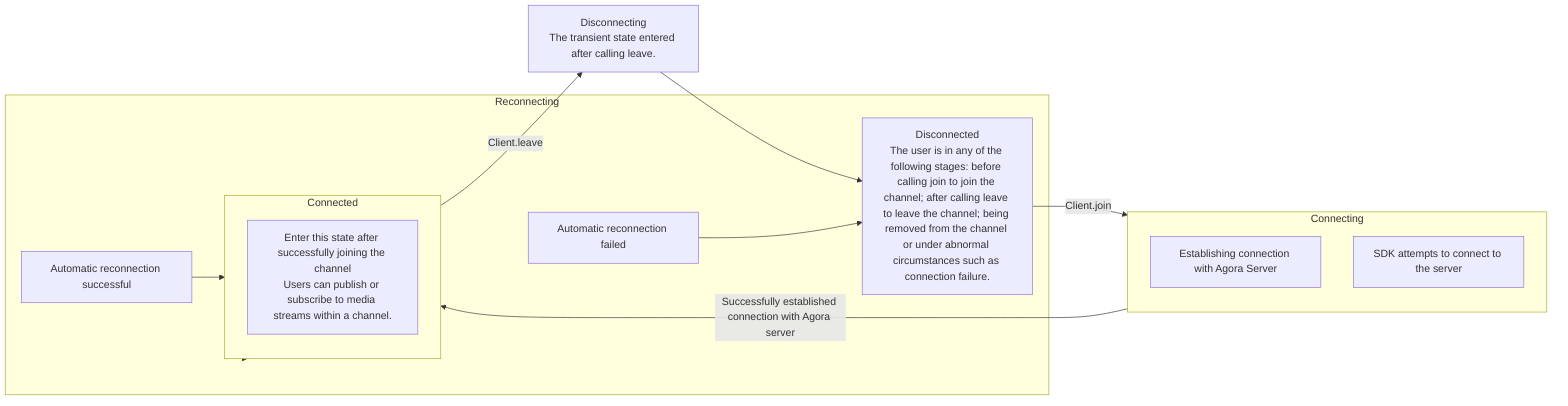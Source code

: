 flowchart LR
    Disconnected["Disconnected<br/>The user is in any of the following stages: before calling join to join the channel; after calling leave to leave the channel; being removed from the channel or under abnormal circumstances such as connection failure."] -->|Client.join| Connecting
    subgraph Connecting["Connecting"]
        EstablishingConnection["Establishing connection with Agora Server"]
        SDKConnection["SDK attempts to connect to the server"]
    end
    Connecting -->|Successfully established connection with Agora server| Connected
    subgraph Connected["Connected"]
      Connected_Info["Enter this state after successfully joining the channel<br/>Users can publish or subscribe to media streams within a channel."]
    end
    Connected -->|Client.leave| Disconnecting
    Disconnecting["Disconnecting<br/>The transient state entered after calling leave."] --> Disconnected
    Connected --> Reconnecting
    subgraph Reconnecting["Reconnecting"]
        AutoFail["Automatic reconnection failed"]
        AutoSuccess["Automatic reconnection successful"]
        AutoFail --> Disconnected
        AutoSuccess --> Connected
    end